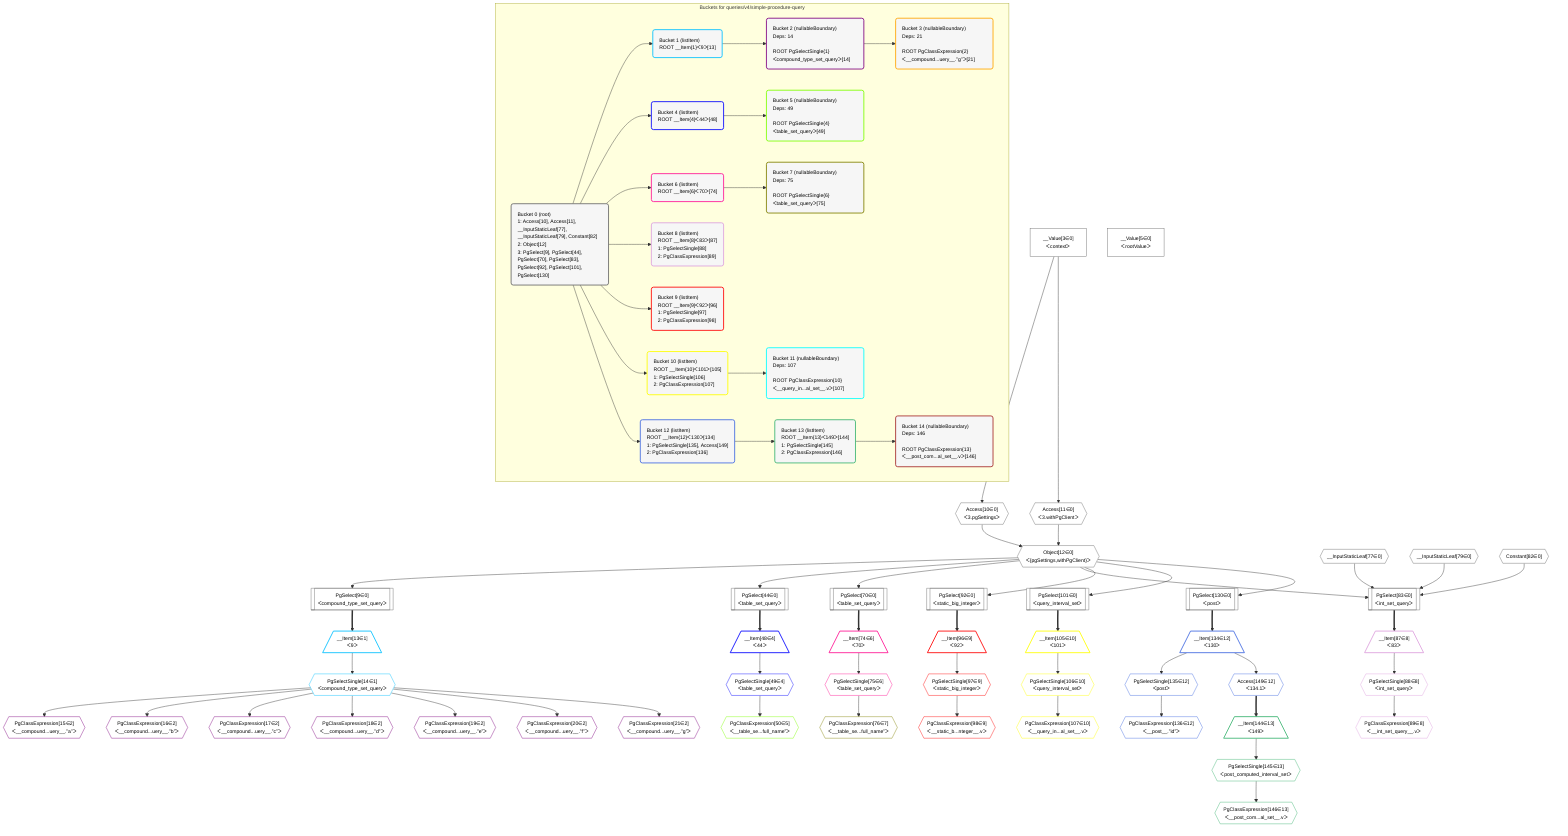 %%{init: {'themeVariables': { 'fontSize': '12px'}}}%%
graph TD
    classDef path fill:#eee,stroke:#000,color:#000
    classDef plan fill:#fff,stroke-width:1px,color:#000
    classDef itemplan fill:#fff,stroke-width:2px,color:#000
    classDef unbatchedplan fill:#dff,stroke-width:1px,color:#000
    classDef sideeffectplan fill:#fcc,stroke-width:2px,color:#000
    classDef bucket fill:#f6f6f6,color:#000,stroke-width:2px,text-align:left


    %% define steps
    __Value3["__Value[3∈0]<br />ᐸcontextᐳ"]:::plan
    __Value5["__Value[5∈0]<br />ᐸrootValueᐳ"]:::plan
    Access10{{"Access[10∈0]<br />ᐸ3.pgSettingsᐳ"}}:::plan
    Access11{{"Access[11∈0]<br />ᐸ3.withPgClientᐳ"}}:::plan
    Object12{{"Object[12∈0]<br />ᐸ{pgSettings,withPgClient}ᐳ"}}:::plan
    PgSelect9[["PgSelect[9∈0]<br />ᐸcompound_type_set_queryᐳ"]]:::plan
    __Item13[/"__Item[13∈1]<br />ᐸ9ᐳ"\]:::itemplan
    PgSelectSingle14{{"PgSelectSingle[14∈1]<br />ᐸcompound_type_set_queryᐳ"}}:::plan
    PgClassExpression15{{"PgClassExpression[15∈2]<br />ᐸ__compound...uery__.”a”ᐳ"}}:::plan
    PgClassExpression16{{"PgClassExpression[16∈2]<br />ᐸ__compound...uery__.”b”ᐳ"}}:::plan
    PgClassExpression17{{"PgClassExpression[17∈2]<br />ᐸ__compound...uery__.”c”ᐳ"}}:::plan
    PgClassExpression18{{"PgClassExpression[18∈2]<br />ᐸ__compound...uery__.”d”ᐳ"}}:::plan
    PgClassExpression19{{"PgClassExpression[19∈2]<br />ᐸ__compound...uery__.”e”ᐳ"}}:::plan
    PgClassExpression20{{"PgClassExpression[20∈2]<br />ᐸ__compound...uery__.”f”ᐳ"}}:::plan
    PgClassExpression21{{"PgClassExpression[21∈2]<br />ᐸ__compound...uery__.”g”ᐳ"}}:::plan
    PgSelect44[["PgSelect[44∈0]<br />ᐸtable_set_queryᐳ"]]:::plan
    __Item48[/"__Item[48∈4]<br />ᐸ44ᐳ"\]:::itemplan
    PgSelectSingle49{{"PgSelectSingle[49∈4]<br />ᐸtable_set_queryᐳ"}}:::plan
    PgClassExpression50{{"PgClassExpression[50∈5]<br />ᐸ__table_se...full_name”ᐳ"}}:::plan
    PgSelect70[["PgSelect[70∈0]<br />ᐸtable_set_queryᐳ"]]:::plan
    __Item74[/"__Item[74∈6]<br />ᐸ70ᐳ"\]:::itemplan
    PgSelectSingle75{{"PgSelectSingle[75∈6]<br />ᐸtable_set_queryᐳ"}}:::plan
    PgClassExpression76{{"PgClassExpression[76∈7]<br />ᐸ__table_se...full_name”ᐳ"}}:::plan
    __InputStaticLeaf77{{"__InputStaticLeaf[77∈0]"}}:::plan
    __InputStaticLeaf79{{"__InputStaticLeaf[79∈0]"}}:::plan
    Constant82{{"Constant[82∈0]"}}:::plan
    PgSelect83[["PgSelect[83∈0]<br />ᐸint_set_queryᐳ"]]:::plan
    __Item87[/"__Item[87∈8]<br />ᐸ83ᐳ"\]:::itemplan
    PgSelectSingle88{{"PgSelectSingle[88∈8]<br />ᐸint_set_queryᐳ"}}:::plan
    PgClassExpression89{{"PgClassExpression[89∈8]<br />ᐸ__int_set_query__.vᐳ"}}:::plan
    PgSelect92[["PgSelect[92∈0]<br />ᐸstatic_big_integerᐳ"]]:::plan
    __Item96[/"__Item[96∈9]<br />ᐸ92ᐳ"\]:::itemplan
    PgSelectSingle97{{"PgSelectSingle[97∈9]<br />ᐸstatic_big_integerᐳ"}}:::plan
    PgClassExpression98{{"PgClassExpression[98∈9]<br />ᐸ__static_b...nteger__.vᐳ"}}:::plan
    PgSelect101[["PgSelect[101∈0]<br />ᐸquery_interval_setᐳ"]]:::plan
    __Item105[/"__Item[105∈10]<br />ᐸ101ᐳ"\]:::itemplan
    PgSelectSingle106{{"PgSelectSingle[106∈10]<br />ᐸquery_interval_setᐳ"}}:::plan
    PgClassExpression107{{"PgClassExpression[107∈10]<br />ᐸ__query_in...al_set__.vᐳ"}}:::plan
    PgSelect130[["PgSelect[130∈0]<br />ᐸpostᐳ"]]:::plan
    __Item134[/"__Item[134∈12]<br />ᐸ130ᐳ"\]:::itemplan
    PgSelectSingle135{{"PgSelectSingle[135∈12]<br />ᐸpostᐳ"}}:::plan
    PgClassExpression136{{"PgClassExpression[136∈12]<br />ᐸ__post__.”id”ᐳ"}}:::plan
    Access149{{"Access[149∈12]<br />ᐸ134.1ᐳ"}}:::plan
    __Item144[/"__Item[144∈13]<br />ᐸ149ᐳ"\]:::itemplan
    PgSelectSingle145{{"PgSelectSingle[145∈13]<br />ᐸpost_computed_interval_setᐳ"}}:::plan
    PgClassExpression146{{"PgClassExpression[146∈13]<br />ᐸ__post_com...al_set__.vᐳ"}}:::plan

    %% plan dependencies
    __Value3 --> Access10
    __Value3 --> Access11
    Access10 & Access11 --> Object12
    Object12 --> PgSelect9
    PgSelect9 ==> __Item13
    __Item13 --> PgSelectSingle14
    PgSelectSingle14 --> PgClassExpression15
    PgSelectSingle14 --> PgClassExpression16
    PgSelectSingle14 --> PgClassExpression17
    PgSelectSingle14 --> PgClassExpression18
    PgSelectSingle14 --> PgClassExpression19
    PgSelectSingle14 --> PgClassExpression20
    PgSelectSingle14 --> PgClassExpression21
    Object12 --> PgSelect44
    PgSelect44 ==> __Item48
    __Item48 --> PgSelectSingle49
    PgSelectSingle49 --> PgClassExpression50
    Object12 --> PgSelect70
    PgSelect70 ==> __Item74
    __Item74 --> PgSelectSingle75
    PgSelectSingle75 --> PgClassExpression76
    Object12 & __InputStaticLeaf77 & Constant82 & __InputStaticLeaf79 --> PgSelect83
    PgSelect83 ==> __Item87
    __Item87 --> PgSelectSingle88
    PgSelectSingle88 --> PgClassExpression89
    Object12 --> PgSelect92
    PgSelect92 ==> __Item96
    __Item96 --> PgSelectSingle97
    PgSelectSingle97 --> PgClassExpression98
    Object12 --> PgSelect101
    PgSelect101 ==> __Item105
    __Item105 --> PgSelectSingle106
    PgSelectSingle106 --> PgClassExpression107
    Object12 --> PgSelect130
    PgSelect130 ==> __Item134
    __Item134 --> PgSelectSingle135
    PgSelectSingle135 --> PgClassExpression136
    __Item134 --> Access149
    Access149 ==> __Item144
    __Item144 --> PgSelectSingle145
    PgSelectSingle145 --> PgClassExpression146

    subgraph "Buckets for queries/v4/simple-procedure-query"
    Bucket0("Bucket 0 (root)<br />1: Access[10], Access[11], __InputStaticLeaf[77], __InputStaticLeaf[79], Constant[82]<br />2: Object[12]<br />3: PgSelect[9], PgSelect[44], PgSelect[70], PgSelect[83], PgSelect[92], PgSelect[101], PgSelect[130]"):::bucket
    classDef bucket0 stroke:#696969
    class Bucket0,__Value3,__Value5,PgSelect9,Access10,Access11,Object12,PgSelect44,PgSelect70,__InputStaticLeaf77,__InputStaticLeaf79,Constant82,PgSelect83,PgSelect92,PgSelect101,PgSelect130 bucket0
    Bucket1("Bucket 1 (listItem)<br />ROOT __Item{1}ᐸ9ᐳ[13]"):::bucket
    classDef bucket1 stroke:#00bfff
    class Bucket1,__Item13,PgSelectSingle14 bucket1
    Bucket2("Bucket 2 (nullableBoundary)<br />Deps: 14<br /><br />ROOT PgSelectSingle{1}ᐸcompound_type_set_queryᐳ[14]"):::bucket
    classDef bucket2 stroke:#7f007f
    class Bucket2,PgClassExpression15,PgClassExpression16,PgClassExpression17,PgClassExpression18,PgClassExpression19,PgClassExpression20,PgClassExpression21 bucket2
    Bucket3("Bucket 3 (nullableBoundary)<br />Deps: 21<br /><br />ROOT PgClassExpression{2}ᐸ__compound...uery__.”g”ᐳ[21]"):::bucket
    classDef bucket3 stroke:#ffa500
    class Bucket3 bucket3
    Bucket4("Bucket 4 (listItem)<br />ROOT __Item{4}ᐸ44ᐳ[48]"):::bucket
    classDef bucket4 stroke:#0000ff
    class Bucket4,__Item48,PgSelectSingle49 bucket4
    Bucket5("Bucket 5 (nullableBoundary)<br />Deps: 49<br /><br />ROOT PgSelectSingle{4}ᐸtable_set_queryᐳ[49]"):::bucket
    classDef bucket5 stroke:#7fff00
    class Bucket5,PgClassExpression50 bucket5
    Bucket6("Bucket 6 (listItem)<br />ROOT __Item{6}ᐸ70ᐳ[74]"):::bucket
    classDef bucket6 stroke:#ff1493
    class Bucket6,__Item74,PgSelectSingle75 bucket6
    Bucket7("Bucket 7 (nullableBoundary)<br />Deps: 75<br /><br />ROOT PgSelectSingle{6}ᐸtable_set_queryᐳ[75]"):::bucket
    classDef bucket7 stroke:#808000
    class Bucket7,PgClassExpression76 bucket7
    Bucket8("Bucket 8 (listItem)<br />ROOT __Item{8}ᐸ83ᐳ[87]<br />1: PgSelectSingle[88]<br />2: PgClassExpression[89]"):::bucket
    classDef bucket8 stroke:#dda0dd
    class Bucket8,__Item87,PgSelectSingle88,PgClassExpression89 bucket8
    Bucket9("Bucket 9 (listItem)<br />ROOT __Item{9}ᐸ92ᐳ[96]<br />1: PgSelectSingle[97]<br />2: PgClassExpression[98]"):::bucket
    classDef bucket9 stroke:#ff0000
    class Bucket9,__Item96,PgSelectSingle97,PgClassExpression98 bucket9
    Bucket10("Bucket 10 (listItem)<br />ROOT __Item{10}ᐸ101ᐳ[105]<br />1: PgSelectSingle[106]<br />2: PgClassExpression[107]"):::bucket
    classDef bucket10 stroke:#ffff00
    class Bucket10,__Item105,PgSelectSingle106,PgClassExpression107 bucket10
    Bucket11("Bucket 11 (nullableBoundary)<br />Deps: 107<br /><br />ROOT PgClassExpression{10}ᐸ__query_in...al_set__.vᐳ[107]"):::bucket
    classDef bucket11 stroke:#00ffff
    class Bucket11 bucket11
    Bucket12("Bucket 12 (listItem)<br />ROOT __Item{12}ᐸ130ᐳ[134]<br />1: PgSelectSingle[135], Access[149]<br />2: PgClassExpression[136]"):::bucket
    classDef bucket12 stroke:#4169e1
    class Bucket12,__Item134,PgSelectSingle135,PgClassExpression136,Access149 bucket12
    Bucket13("Bucket 13 (listItem)<br />ROOT __Item{13}ᐸ149ᐳ[144]<br />1: PgSelectSingle[145]<br />2: PgClassExpression[146]"):::bucket
    classDef bucket13 stroke:#3cb371
    class Bucket13,__Item144,PgSelectSingle145,PgClassExpression146 bucket13
    Bucket14("Bucket 14 (nullableBoundary)<br />Deps: 146<br /><br />ROOT PgClassExpression{13}ᐸ__post_com...al_set__.vᐳ[146]"):::bucket
    classDef bucket14 stroke:#a52a2a
    class Bucket14 bucket14
    Bucket0 --> Bucket1 & Bucket4 & Bucket6 & Bucket8 & Bucket9 & Bucket10 & Bucket12
    Bucket1 --> Bucket2
    Bucket2 --> Bucket3
    Bucket4 --> Bucket5
    Bucket6 --> Bucket7
    Bucket10 --> Bucket11
    Bucket12 --> Bucket13
    Bucket13 --> Bucket14
    end